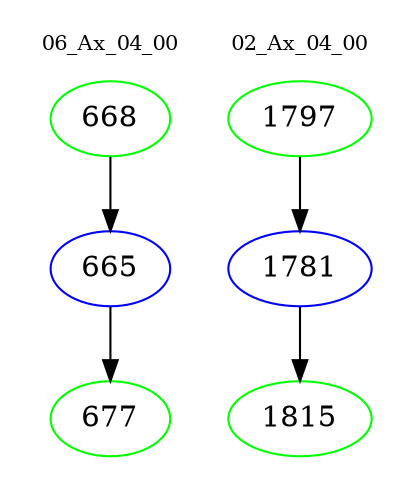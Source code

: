 digraph{
subgraph cluster_0 {
color = white
label = "06_Ax_04_00";
fontsize=10;
T0_668 [label="668", color="green"]
T0_668 -> T0_665 [color="black"]
T0_665 [label="665", color="blue"]
T0_665 -> T0_677 [color="black"]
T0_677 [label="677", color="green"]
}
subgraph cluster_1 {
color = white
label = "02_Ax_04_00";
fontsize=10;
T1_1797 [label="1797", color="green"]
T1_1797 -> T1_1781 [color="black"]
T1_1781 [label="1781", color="blue"]
T1_1781 -> T1_1815 [color="black"]
T1_1815 [label="1815", color="green"]
}
}
